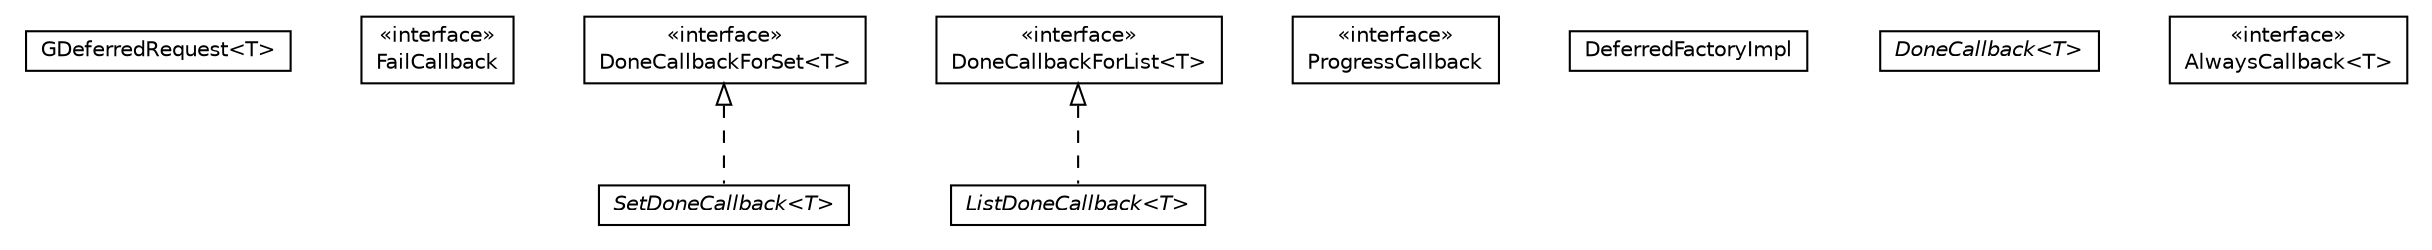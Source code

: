 #!/usr/local/bin/dot
#
# Class diagram 
# Generated by UMLGraph version R5_6-24-gf6e263 (http://www.umlgraph.org/)
#

digraph G {
	edge [fontname="Helvetica",fontsize=10,labelfontname="Helvetica",labelfontsize=10];
	node [fontname="Helvetica",fontsize=10,shape=plaintext];
	nodesep=0.25;
	ranksep=0.5;
	// io.reinert.requestor.impl.gdeferred.GDeferredRequest<T>
	c2193 [label=<<table title="io.reinert.requestor.impl.gdeferred.GDeferredRequest" border="0" cellborder="1" cellspacing="0" cellpadding="2" port="p" href="./GDeferredRequest.html">
		<tr><td><table border="0" cellspacing="0" cellpadding="1">
<tr><td align="center" balign="center"> GDeferredRequest&lt;T&gt; </td></tr>
		</table></td></tr>
		</table>>, URL="./GDeferredRequest.html", fontname="Helvetica", fontcolor="black", fontsize=10.0];
	// io.reinert.requestor.impl.gdeferred.FailCallback
	c2194 [label=<<table title="io.reinert.requestor.impl.gdeferred.FailCallback" border="0" cellborder="1" cellspacing="0" cellpadding="2" port="p" href="./FailCallback.html">
		<tr><td><table border="0" cellspacing="0" cellpadding="1">
<tr><td align="center" balign="center"> &#171;interface&#187; </td></tr>
<tr><td align="center" balign="center"> FailCallback </td></tr>
		</table></td></tr>
		</table>>, URL="./FailCallback.html", fontname="Helvetica", fontcolor="black", fontsize=10.0];
	// io.reinert.requestor.impl.gdeferred.SetDoneCallback<T>
	c2195 [label=<<table title="io.reinert.requestor.impl.gdeferred.SetDoneCallback" border="0" cellborder="1" cellspacing="0" cellpadding="2" port="p" href="./SetDoneCallback.html">
		<tr><td><table border="0" cellspacing="0" cellpadding="1">
<tr><td align="center" balign="center"><font face="Helvetica-Oblique"> SetDoneCallback&lt;T&gt; </font></td></tr>
		</table></td></tr>
		</table>>, URL="./SetDoneCallback.html", fontname="Helvetica", fontcolor="black", fontsize=10.0];
	// io.reinert.requestor.impl.gdeferred.ListDoneCallback<T>
	c2196 [label=<<table title="io.reinert.requestor.impl.gdeferred.ListDoneCallback" border="0" cellborder="1" cellspacing="0" cellpadding="2" port="p" href="./ListDoneCallback.html">
		<tr><td><table border="0" cellspacing="0" cellpadding="1">
<tr><td align="center" balign="center"><font face="Helvetica-Oblique"> ListDoneCallback&lt;T&gt; </font></td></tr>
		</table></td></tr>
		</table>>, URL="./ListDoneCallback.html", fontname="Helvetica", fontcolor="black", fontsize=10.0];
	// io.reinert.requestor.impl.gdeferred.ProgressCallback
	c2197 [label=<<table title="io.reinert.requestor.impl.gdeferred.ProgressCallback" border="0" cellborder="1" cellspacing="0" cellpadding="2" port="p" href="./ProgressCallback.html">
		<tr><td><table border="0" cellspacing="0" cellpadding="1">
<tr><td align="center" balign="center"> &#171;interface&#187; </td></tr>
<tr><td align="center" balign="center"> ProgressCallback </td></tr>
		</table></td></tr>
		</table>>, URL="./ProgressCallback.html", fontname="Helvetica", fontcolor="black", fontsize=10.0];
	// io.reinert.requestor.impl.gdeferred.DeferredFactoryImpl
	c2198 [label=<<table title="io.reinert.requestor.impl.gdeferred.DeferredFactoryImpl" border="0" cellborder="1" cellspacing="0" cellpadding="2" port="p" href="./DeferredFactoryImpl.html">
		<tr><td><table border="0" cellspacing="0" cellpadding="1">
<tr><td align="center" balign="center"> DeferredFactoryImpl </td></tr>
		</table></td></tr>
		</table>>, URL="./DeferredFactoryImpl.html", fontname="Helvetica", fontcolor="black", fontsize=10.0];
	// io.reinert.requestor.impl.gdeferred.DoneCallback<T>
	c2199 [label=<<table title="io.reinert.requestor.impl.gdeferred.DoneCallback" border="0" cellborder="1" cellspacing="0" cellpadding="2" port="p" href="./DoneCallback.html">
		<tr><td><table border="0" cellspacing="0" cellpadding="1">
<tr><td align="center" balign="center"><font face="Helvetica-Oblique"> DoneCallback&lt;T&gt; </font></td></tr>
		</table></td></tr>
		</table>>, URL="./DoneCallback.html", fontname="Helvetica", fontcolor="black", fontsize=10.0];
	// io.reinert.requestor.impl.gdeferred.AlwaysCallback<T>
	c2200 [label=<<table title="io.reinert.requestor.impl.gdeferred.AlwaysCallback" border="0" cellborder="1" cellspacing="0" cellpadding="2" port="p" href="./AlwaysCallback.html">
		<tr><td><table border="0" cellspacing="0" cellpadding="1">
<tr><td align="center" balign="center"> &#171;interface&#187; </td></tr>
<tr><td align="center" balign="center"> AlwaysCallback&lt;T&gt; </td></tr>
		</table></td></tr>
		</table>>, URL="./AlwaysCallback.html", fontname="Helvetica", fontcolor="black", fontsize=10.0];
	//io.reinert.requestor.impl.gdeferred.SetDoneCallback<T> implements io.reinert.requestor.impl.gdeferred.DoneCallbackForSet<T>
	c2233:p -> c2195:p [dir=back,arrowtail=empty,style=dashed];
	//io.reinert.requestor.impl.gdeferred.ListDoneCallback<T> implements io.reinert.requestor.impl.gdeferred.DoneCallbackForList<T>
	c2234:p -> c2196:p [dir=back,arrowtail=empty,style=dashed];
	// io.reinert.requestor.impl.gdeferred.DoneCallbackForSet<T>
	c2233 [label=<<table title="io.reinert.requestor.impl.gdeferred.DoneCallbackForSet" border="0" cellborder="1" cellspacing="0" cellpadding="2" port="p" href="http://java.sun.com/j2se/1.4.2/docs/api/io/reinert/requestor/impl/gdeferred/DoneCallbackForSet.html">
		<tr><td><table border="0" cellspacing="0" cellpadding="1">
<tr><td align="center" balign="center"> &#171;interface&#187; </td></tr>
<tr><td align="center" balign="center"> DoneCallbackForSet&lt;T&gt; </td></tr>
		</table></td></tr>
		</table>>, URL="http://java.sun.com/j2se/1.4.2/docs/api/io/reinert/requestor/impl/gdeferred/DoneCallbackForSet.html", fontname="Helvetica", fontcolor="black", fontsize=10.0];
	// io.reinert.requestor.impl.gdeferred.DoneCallbackForList<T>
	c2234 [label=<<table title="io.reinert.requestor.impl.gdeferred.DoneCallbackForList" border="0" cellborder="1" cellspacing="0" cellpadding="2" port="p" href="http://java.sun.com/j2se/1.4.2/docs/api/io/reinert/requestor/impl/gdeferred/DoneCallbackForList.html">
		<tr><td><table border="0" cellspacing="0" cellpadding="1">
<tr><td align="center" balign="center"> &#171;interface&#187; </td></tr>
<tr><td align="center" balign="center"> DoneCallbackForList&lt;T&gt; </td></tr>
		</table></td></tr>
		</table>>, URL="http://java.sun.com/j2se/1.4.2/docs/api/io/reinert/requestor/impl/gdeferred/DoneCallbackForList.html", fontname="Helvetica", fontcolor="black", fontsize=10.0];
}

